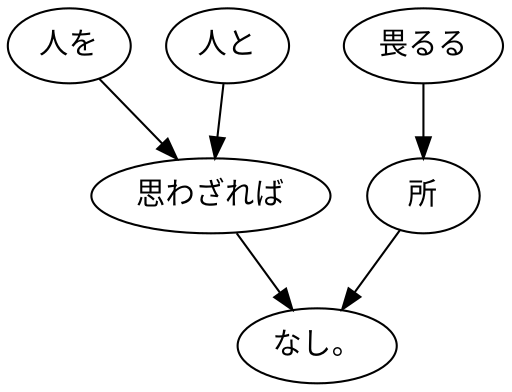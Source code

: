 digraph graph5804 {
	node0 [label="人を"];
	node1 [label="人と"];
	node2 [label="思わざれば"];
	node3 [label="畏るる"];
	node4 [label="所"];
	node5 [label="なし。"];
	node0 -> node2;
	node1 -> node2;
	node2 -> node5;
	node3 -> node4;
	node4 -> node5;
}
